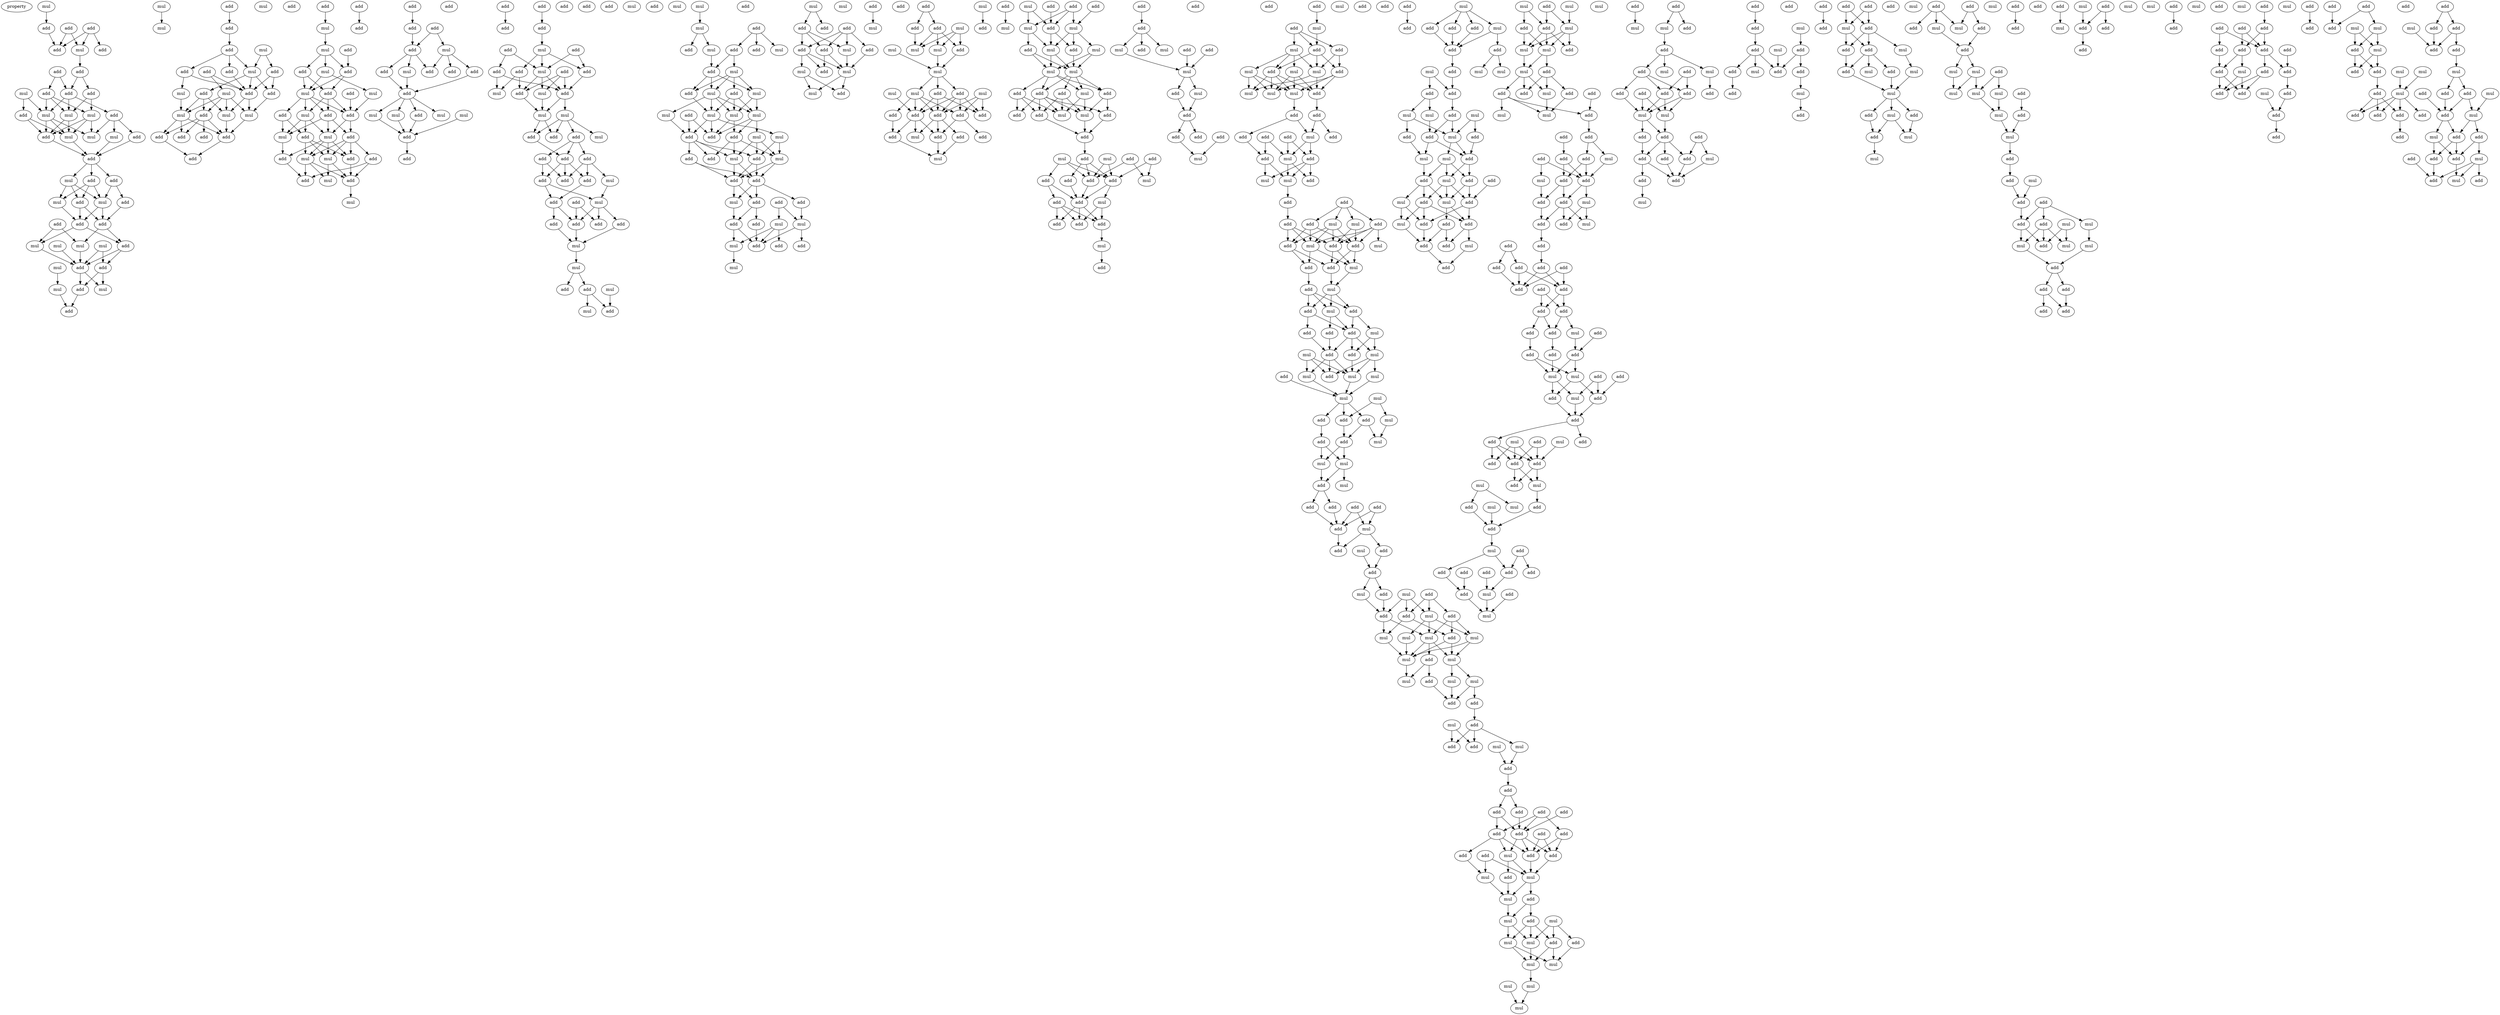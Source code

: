 digraph {
    node [fontcolor=black]
    property [mul=2,lf=2.0]
    0 [ label = mul ];
    1 [ label = add ];
    2 [ label = add ];
    3 [ label = add ];
    4 [ label = mul ];
    5 [ label = add ];
    6 [ label = add ];
    7 [ label = add ];
    8 [ label = add ];
    9 [ label = mul ];
    10 [ label = add ];
    11 [ label = add ];
    12 [ label = add ];
    13 [ label = mul ];
    14 [ label = mul ];
    15 [ label = mul ];
    16 [ label = add ];
    17 [ label = add ];
    18 [ label = mul ];
    19 [ label = mul ];
    20 [ label = add ];
    21 [ label = add ];
    22 [ label = mul ];
    23 [ label = add ];
    24 [ label = mul ];
    25 [ label = add ];
    26 [ label = add ];
    27 [ label = mul ];
    28 [ label = add ];
    29 [ label = add ];
    30 [ label = mul ];
    31 [ label = add ];
    32 [ label = add ];
    33 [ label = add ];
    34 [ label = mul ];
    35 [ label = add ];
    36 [ label = mul ];
    37 [ label = mul ];
    38 [ label = mul ];
    39 [ label = add ];
    40 [ label = mul ];
    41 [ label = add ];
    42 [ label = add ];
    43 [ label = mul ];
    44 [ label = mul ];
    45 [ label = add ];
    46 [ label = mul ];
    47 [ label = add ];
    48 [ label = mul ];
    49 [ label = mul ];
    50 [ label = add ];
    51 [ label = mul ];
    52 [ label = add ];
    53 [ label = add ];
    54 [ label = add ];
    55 [ label = add ];
    56 [ label = add ];
    57 [ label = mul ];
    58 [ label = mul ];
    59 [ label = mul ];
    60 [ label = add ];
    61 [ label = add ];
    62 [ label = add ];
    63 [ label = add ];
    64 [ label = mul ];
    65 [ label = mul ];
    66 [ label = mul ];
    67 [ label = add ];
    68 [ label = add ];
    69 [ label = add ];
    70 [ label = add ];
    71 [ label = add ];
    72 [ label = add ];
    73 [ label = add ];
    74 [ label = mul ];
    75 [ label = add ];
    76 [ label = mul ];
    77 [ label = mul ];
    78 [ label = add ];
    79 [ label = add ];
    80 [ label = add ];
    81 [ label = mul ];
    82 [ label = add ];
    83 [ label = mul ];
    84 [ label = add ];
    85 [ label = add ];
    86 [ label = mul ];
    87 [ label = add ];
    88 [ label = mul ];
    89 [ label = add ];
    90 [ label = mul ];
    91 [ label = add ];
    92 [ label = add ];
    93 [ label = mul ];
    94 [ label = add ];
    95 [ label = mul ];
    96 [ label = add ];
    97 [ label = add ];
    98 [ label = add ];
    99 [ label = mul ];
    100 [ label = add ];
    101 [ label = mul ];
    102 [ label = add ];
    103 [ label = add ];
    104 [ label = add ];
    105 [ label = add ];
    106 [ label = add ];
    107 [ label = mul ];
    108 [ label = add ];
    109 [ label = mul ];
    110 [ label = add ];
    111 [ label = add ];
    112 [ label = add ];
    113 [ label = add ];
    114 [ label = mul ];
    115 [ label = mul ];
    116 [ label = add ];
    117 [ label = mul ];
    118 [ label = mul ];
    119 [ label = add ];
    120 [ label = add ];
    121 [ label = add ];
    122 [ label = add ];
    123 [ label = add ];
    124 [ label = add ];
    125 [ label = add ];
    126 [ label = add ];
    127 [ label = add ];
    128 [ label = add ];
    129 [ label = mul ];
    130 [ label = add ];
    131 [ label = add ];
    132 [ label = add ];
    133 [ label = mul ];
    134 [ label = add ];
    135 [ label = add ];
    136 [ label = add ];
    137 [ label = mul ];
    138 [ label = mul ];
    139 [ label = add ];
    140 [ label = add ];
    141 [ label = mul ];
    142 [ label = mul ];
    143 [ label = add ];
    144 [ label = add ];
    145 [ label = mul ];
    146 [ label = add ];
    147 [ label = add ];
    148 [ label = add ];
    149 [ label = add ];
    150 [ label = mul ];
    151 [ label = add ];
    152 [ label = add ];
    153 [ label = add ];
    154 [ label = mul ];
    155 [ label = add ];
    156 [ label = add ];
    157 [ label = add ];
    158 [ label = add ];
    159 [ label = add ];
    160 [ label = add ];
    161 [ label = mul ];
    162 [ label = mul ];
    163 [ label = mul ];
    164 [ label = mul ];
    165 [ label = add ];
    166 [ label = add ];
    167 [ label = add ];
    168 [ label = mul ];
    169 [ label = mul ];
    170 [ label = add ];
    171 [ label = mul ];
    172 [ label = mul ];
    173 [ label = add ];
    174 [ label = add ];
    175 [ label = mul ];
    176 [ label = add ];
    177 [ label = add ];
    178 [ label = mul ];
    179 [ label = add ];
    180 [ label = mul ];
    181 [ label = add ];
    182 [ label = add ];
    183 [ label = mul ];
    184 [ label = mul ];
    185 [ label = mul ];
    186 [ label = mul ];
    187 [ label = add ];
    188 [ label = mul ];
    189 [ label = mul ];
    190 [ label = add ];
    191 [ label = add ];
    192 [ label = mul ];
    193 [ label = mul ];
    194 [ label = add ];
    195 [ label = mul ];
    196 [ label = add ];
    197 [ label = add ];
    198 [ label = add ];
    199 [ label = mul ];
    200 [ label = add ];
    201 [ label = add ];
    202 [ label = mul ];
    203 [ label = add ];
    204 [ label = add ];
    205 [ label = add ];
    206 [ label = add ];
    207 [ label = mul ];
    208 [ label = add ];
    209 [ label = mul ];
    210 [ label = add ];
    211 [ label = mul ];
    212 [ label = add ];
    213 [ label = add ];
    214 [ label = add ];
    215 [ label = mul ];
    216 [ label = mul ];
    217 [ label = add ];
    218 [ label = add ];
    219 [ label = add ];
    220 [ label = mul ];
    221 [ label = add ];
    222 [ label = add ];
    223 [ label = mul ];
    224 [ label = add ];
    225 [ label = mul ];
    226 [ label = mul ];
    227 [ label = add ];
    228 [ label = mul ];
    229 [ label = add ];
    230 [ label = add ];
    231 [ label = mul ];
    232 [ label = add ];
    233 [ label = add ];
    234 [ label = add ];
    235 [ label = add ];
    236 [ label = mul ];
    237 [ label = mul ];
    238 [ label = add ];
    239 [ label = mul ];
    240 [ label = mul ];
    241 [ label = add ];
    242 [ label = mul ];
    243 [ label = mul ];
    244 [ label = add ];
    245 [ label = mul ];
    246 [ label = mul ];
    247 [ label = add ];
    248 [ label = mul ];
    249 [ label = add ];
    250 [ label = add ];
    251 [ label = add ];
    252 [ label = add ];
    253 [ label = add ];
    254 [ label = add ];
    255 [ label = add ];
    256 [ label = add ];
    257 [ label = mul ];
    258 [ label = add ];
    259 [ label = mul ];
    260 [ label = add ];
    261 [ label = mul ];
    262 [ label = add ];
    263 [ label = add ];
    264 [ label = mul ];
    265 [ label = add ];
    266 [ label = mul ];
    267 [ label = mul ];
    268 [ label = add ];
    269 [ label = add ];
    270 [ label = add ];
    271 [ label = mul ];
    272 [ label = mul ];
    273 [ label = mul ];
    274 [ label = mul ];
    275 [ label = add ];
    276 [ label = add ];
    277 [ label = add ];
    278 [ label = add ];
    279 [ label = mul ];
    280 [ label = mul ];
    281 [ label = add ];
    282 [ label = add ];
    283 [ label = add ];
    284 [ label = mul ];
    285 [ label = add ];
    286 [ label = mul ];
    287 [ label = add ];
    288 [ label = add ];
    289 [ label = add ];
    290 [ label = mul ];
    291 [ label = add ];
    292 [ label = mul ];
    293 [ label = add ];
    294 [ label = add ];
    295 [ label = add ];
    296 [ label = add ];
    297 [ label = add ];
    298 [ label = mul ];
    299 [ label = add ];
    300 [ label = add ];
    301 [ label = add ];
    302 [ label = mul ];
    303 [ label = add ];
    304 [ label = add ];
    305 [ label = add ];
    306 [ label = add ];
    307 [ label = add ];
    308 [ label = mul ];
    309 [ label = add ];
    310 [ label = add ];
    311 [ label = mul ];
    312 [ label = mul ];
    313 [ label = add ];
    314 [ label = add ];
    315 [ label = mul ];
    316 [ label = add ];
    317 [ label = add ];
    318 [ label = add ];
    319 [ label = add ];
    320 [ label = add ];
    321 [ label = mul ];
    322 [ label = mul ];
    323 [ label = add ];
    324 [ label = add ];
    325 [ label = mul ];
    326 [ label = add ];
    327 [ label = add ];
    328 [ label = add ];
    329 [ label = mul ];
    330 [ label = mul ];
    331 [ label = mul ];
    332 [ label = mul ];
    333 [ label = mul ];
    334 [ label = add ];
    335 [ label = mul ];
    336 [ label = add ];
    337 [ label = add ];
    338 [ label = mul ];
    339 [ label = add ];
    340 [ label = add ];
    341 [ label = add ];
    342 [ label = add ];
    343 [ label = add ];
    344 [ label = add ];
    345 [ label = mul ];
    346 [ label = mul ];
    347 [ label = add ];
    348 [ label = mul ];
    349 [ label = add ];
    350 [ label = add ];
    351 [ label = add ];
    352 [ label = mul ];
    353 [ label = add ];
    354 [ label = add ];
    355 [ label = mul ];
    356 [ label = add ];
    357 [ label = mul ];
    358 [ label = add ];
    359 [ label = add ];
    360 [ label = mul ];
    361 [ label = add ];
    362 [ label = mul ];
    363 [ label = add ];
    364 [ label = add ];
    365 [ label = mul ];
    366 [ label = mul ];
    367 [ label = mul ];
    368 [ label = add ];
    369 [ label = add ];
    370 [ label = add ];
    371 [ label = mul ];
    372 [ label = add ];
    373 [ label = add ];
    374 [ label = add ];
    375 [ label = mul ];
    376 [ label = mul ];
    377 [ label = add ];
    378 [ label = mul ];
    379 [ label = add ];
    380 [ label = add ];
    381 [ label = mul ];
    382 [ label = mul ];
    383 [ label = mul ];
    384 [ label = mul ];
    385 [ label = mul ];
    386 [ label = add ];
    387 [ label = add ];
    388 [ label = add ];
    389 [ label = mul ];
    390 [ label = add ];
    391 [ label = add ];
    392 [ label = add ];
    393 [ label = mul ];
    394 [ label = mul ];
    395 [ label = add ];
    396 [ label = mul ];
    397 [ label = add ];
    398 [ label = add ];
    399 [ label = add ];
    400 [ label = add ];
    401 [ label = add ];
    402 [ label = mul ];
    403 [ label = add ];
    404 [ label = add ];
    405 [ label = mul ];
    406 [ label = add ];
    407 [ label = add ];
    408 [ label = add ];
    409 [ label = mul ];
    410 [ label = mul ];
    411 [ label = add ];
    412 [ label = add ];
    413 [ label = add ];
    414 [ label = mul ];
    415 [ label = mul ];
    416 [ label = mul ];
    417 [ label = mul ];
    418 [ label = add ];
    419 [ label = mul ];
    420 [ label = mul ];
    421 [ label = add ];
    422 [ label = mul ];
    423 [ label = mul ];
    424 [ label = mul ];
    425 [ label = add ];
    426 [ label = mul ];
    427 [ label = add ];
    428 [ label = add ];
    429 [ label = add ];
    430 [ label = mul ];
    431 [ label = add ];
    432 [ label = mul ];
    433 [ label = add ];
    434 [ label = mul ];
    435 [ label = add ];
    436 [ label = add ];
    437 [ label = add ];
    438 [ label = add ];
    439 [ label = add ];
    440 [ label = add ];
    441 [ label = add ];
    442 [ label = add ];
    443 [ label = add ];
    444 [ label = add ];
    445 [ label = add ];
    446 [ label = add ];
    447 [ label = add ];
    448 [ label = mul ];
    449 [ label = add ];
    450 [ label = mul ];
    451 [ label = add ];
    452 [ label = mul ];
    453 [ label = add ];
    454 [ label = mul ];
    455 [ label = add ];
    456 [ label = add ];
    457 [ label = mul ];
    458 [ label = mul ];
    459 [ label = mul ];
    460 [ label = mul ];
    461 [ label = add ];
    462 [ label = add ];
    463 [ label = mul ];
    464 [ label = mul ];
    465 [ label = mul ];
    466 [ label = add ];
    467 [ label = mul ];
    468 [ label = add ];
    469 [ label = mul ];
    470 [ label = mul ];
    471 [ label = add ];
    472 [ label = add ];
    473 [ label = add ];
    474 [ label = mul ];
    475 [ label = add ];
    476 [ label = add ];
    477 [ label = mul ];
    478 [ label = mul ];
    479 [ label = mul ];
    480 [ label = add ];
    481 [ label = add ];
    482 [ label = add ];
    483 [ label = add ];
    484 [ label = mul ];
    485 [ label = mul ];
    486 [ label = mul ];
    487 [ label = add ];
    488 [ label = add ];
    489 [ label = add ];
    490 [ label = mul ];
    491 [ label = mul ];
    492 [ label = add ];
    493 [ label = mul ];
    494 [ label = add ];
    495 [ label = mul ];
    496 [ label = add ];
    497 [ label = add ];
    498 [ label = add ];
    499 [ label = add ];
    500 [ label = mul ];
    501 [ label = mul ];
    502 [ label = add ];
    503 [ label = add ];
    504 [ label = add ];
    505 [ label = mul ];
    506 [ label = add ];
    507 [ label = add ];
    508 [ label = mul ];
    509 [ label = add ];
    510 [ label = add ];
    511 [ label = mul ];
    512 [ label = mul ];
    513 [ label = add ];
    514 [ label = mul ];
    515 [ label = add ];
    516 [ label = mul ];
    517 [ label = mul ];
    518 [ label = add ];
    519 [ label = add ];
    520 [ label = mul ];
    521 [ label = mul ];
    522 [ label = add ];
    523 [ label = add ];
    524 [ label = add ];
    525 [ label = add ];
    526 [ label = mul ];
    527 [ label = mul ];
    528 [ label = add ];
    529 [ label = add ];
    530 [ label = add ];
    531 [ label = mul ];
    532 [ label = add ];
    533 [ label = add ];
    534 [ label = add ];
    535 [ label = add ];
    536 [ label = mul ];
    537 [ label = add ];
    538 [ label = add ];
    539 [ label = mul ];
    540 [ label = add ];
    541 [ label = add ];
    542 [ label = add ];
    543 [ label = mul ];
    544 [ label = add ];
    545 [ label = add ];
    546 [ label = add ];
    547 [ label = add ];
    548 [ label = add ];
    549 [ label = mul ];
    550 [ label = add ];
    551 [ label = add ];
    552 [ label = add ];
    553 [ label = add ];
    554 [ label = add ];
    555 [ label = add ];
    556 [ label = add ];
    557 [ label = add ];
    558 [ label = mul ];
    559 [ label = add ];
    560 [ label = add ];
    561 [ label = add ];
    562 [ label = add ];
    563 [ label = add ];
    564 [ label = mul ];
    565 [ label = mul ];
    566 [ label = add ];
    567 [ label = add ];
    568 [ label = add ];
    569 [ label = mul ];
    570 [ label = add ];
    571 [ label = mul ];
    572 [ label = add ];
    573 [ label = mul ];
    574 [ label = add ];
    575 [ label = add ];
    576 [ label = add ];
    577 [ label = add ];
    578 [ label = add ];
    579 [ label = add ];
    580 [ label = mul ];
    581 [ label = mul ];
    582 [ label = mul ];
    583 [ label = mul ];
    584 [ label = add ];
    585 [ label = add ];
    586 [ label = add ];
    587 [ label = mul ];
    588 [ label = add ];
    589 [ label = add ];
    590 [ label = add ];
    591 [ label = add ];
    592 [ label = add ];
    593 [ label = add ];
    594 [ label = mul ];
    595 [ label = add ];
    596 [ label = add ];
    597 [ label = mul ];
    598 [ label = add ];
    599 [ label = add ];
    600 [ label = mul ];
    601 [ label = mul ];
    602 [ label = add ];
    603 [ label = add ];
    604 [ label = mul ];
    605 [ label = mul ];
    606 [ label = add ];
    607 [ label = add ];
    608 [ label = add ];
    609 [ label = add ];
    610 [ label = add ];
    611 [ label = add ];
    612 [ label = add ];
    613 [ label = mul ];
    614 [ label = mul ];
    615 [ label = add ];
    616 [ label = add ];
    617 [ label = add ];
    618 [ label = mul ];
    619 [ label = add ];
    620 [ label = add ];
    621 [ label = add ];
    622 [ label = add ];
    623 [ label = add ];
    624 [ label = mul ];
    625 [ label = add ];
    626 [ label = mul ];
    627 [ label = add ];
    628 [ label = add ];
    629 [ label = add ];
    630 [ label = mul ];
    631 [ label = add ];
    632 [ label = add ];
    633 [ label = mul ];
    634 [ label = add ];
    635 [ label = mul ];
    636 [ label = add ];
    637 [ label = add ];
    638 [ label = add ];
    639 [ label = add ];
    640 [ label = add ];
    641 [ label = add ];
    642 [ label = add ];
    643 [ label = add ];
    644 [ label = mul ];
    645 [ label = add ];
    646 [ label = mul ];
    647 [ label = add ];
    648 [ label = add ];
    649 [ label = add ];
    650 [ label = mul ];
    651 [ label = add ];
    652 [ label = mul ];
    653 [ label = mul ];
    654 [ label = mul ];
    655 [ label = add ];
    656 [ label = mul ];
    657 [ label = add ];
    658 [ label = mul ];
    659 [ label = add ];
    660 [ label = mul ];
    661 [ label = add ];
    662 [ label = add ];
    663 [ label = add ];
    664 [ label = add ];
    665 [ label = mul ];
    666 [ label = mul ];
    667 [ label = mul ];
    668 [ label = add ];
    669 [ label = add ];
    670 [ label = mul ];
    671 [ label = mul ];
    672 [ label = mul ];
    673 [ label = mul ];
    674 [ label = add ];
    675 [ label = mul ];
    676 [ label = add ];
    677 [ label = add ];
    678 [ label = mul ];
    679 [ label = add ];
    680 [ label = mul ];
    681 [ label = add ];
    682 [ label = add ];
    683 [ label = add ];
    684 [ label = mul ];
    685 [ label = add ];
    686 [ label = add ];
    687 [ label = add ];
    688 [ label = add ];
    689 [ label = mul ];
    690 [ label = mul ];
    691 [ label = add ];
    692 [ label = mul ];
    693 [ label = mul ];
    694 [ label = mul ];
    695 [ label = add ];
    696 [ label = add ];
    697 [ label = add ];
    698 [ label = add ];
    699 [ label = add ];
    700 [ label = add ];
    701 [ label = mul ];
    702 [ label = mul ];
    703 [ label = add ];
    704 [ label = mul ];
    705 [ label = mul ];
    706 [ label = add ];
    707 [ label = add ];
    708 [ label = add ];
    709 [ label = add ];
    710 [ label = mul ];
    711 [ label = add ];
    712 [ label = add ];
    713 [ label = mul ];
    714 [ label = add ];
    715 [ label = add ];
    716 [ label = add ];
    717 [ label = add ];
    718 [ label = add ];
    719 [ label = add ];
    720 [ label = add ];
    721 [ label = add ];
    722 [ label = add ];
    723 [ label = add ];
    724 [ label = add ];
    725 [ label = mul ];
    726 [ label = mul ];
    727 [ label = add ];
    728 [ label = mul ];
    729 [ label = add ];
    730 [ label = add ];
    731 [ label = add ];
    732 [ label = add ];
    733 [ label = add ];
    734 [ label = add ];
    735 [ label = add ];
    736 [ label = add ];
    737 [ label = mul ];
    738 [ label = mul ];
    739 [ label = add ];
    740 [ label = add ];
    741 [ label = mul ];
    742 [ label = mul ];
    743 [ label = add ];
    744 [ label = mul ];
    745 [ label = add ];
    746 [ label = add ];
    747 [ label = mul ];
    748 [ label = add ];
    749 [ label = add ];
    750 [ label = add ];
    751 [ label = add ];
    752 [ label = add ];
    753 [ label = add ];
    754 [ label = add ];
    755 [ label = add ];
    756 [ label = add ];
    757 [ label = mul ];
    758 [ label = add ];
    759 [ label = add ];
    760 [ label = mul ];
    761 [ label = add ];
    762 [ label = add ];
    763 [ label = mul ];
    764 [ label = add ];
    765 [ label = add ];
    766 [ label = mul ];
    767 [ label = add ];
    768 [ label = mul ];
    769 [ label = add ];
    770 [ label = add ];
    771 [ label = add ];
    772 [ label = mul ];
    773 [ label = add ];
    774 [ label = add ];
    775 [ label = add ];
    776 [ label = mul ];
    0 -> 3 [ name = 0 ];
    1 -> 4 [ name = 1 ];
    1 -> 5 [ name = 2 ];
    1 -> 6 [ name = 3 ];
    2 -> 4 [ name = 4 ];
    2 -> 6 [ name = 5 ];
    3 -> 6 [ name = 6 ];
    4 -> 8 [ name = 7 ];
    7 -> 11 [ name = 8 ];
    7 -> 12 [ name = 9 ];
    8 -> 10 [ name = 10 ];
    8 -> 11 [ name = 11 ];
    9 -> 13 [ name = 12 ];
    9 -> 16 [ name = 13 ];
    10 -> 14 [ name = 14 ];
    10 -> 15 [ name = 15 ];
    11 -> 13 [ name = 16 ];
    11 -> 15 [ name = 17 ];
    11 -> 17 [ name = 18 ];
    12 -> 13 [ name = 19 ];
    12 -> 14 [ name = 20 ];
    12 -> 15 [ name = 21 ];
    13 -> 18 [ name = 22 ];
    13 -> 20 [ name = 23 ];
    13 -> 22 [ name = 24 ];
    14 -> 18 [ name = 25 ];
    14 -> 20 [ name = 26 ];
    14 -> 22 [ name = 27 ];
    15 -> 18 [ name = 28 ];
    15 -> 20 [ name = 29 ];
    16 -> 18 [ name = 30 ];
    16 -> 20 [ name = 31 ];
    17 -> 19 [ name = 32 ];
    17 -> 21 [ name = 33 ];
    17 -> 22 [ name = 34 ];
    18 -> 23 [ name = 35 ];
    19 -> 23 [ name = 36 ];
    20 -> 23 [ name = 37 ];
    21 -> 23 [ name = 38 ];
    23 -> 24 [ name = 39 ];
    23 -> 25 [ name = 40 ];
    23 -> 26 [ name = 41 ];
    24 -> 27 [ name = 42 ];
    24 -> 28 [ name = 43 ];
    24 -> 30 [ name = 44 ];
    25 -> 27 [ name = 45 ];
    25 -> 28 [ name = 46 ];
    25 -> 30 [ name = 47 ];
    26 -> 27 [ name = 48 ];
    26 -> 29 [ name = 49 ];
    27 -> 31 [ name = 50 ];
    27 -> 32 [ name = 51 ];
    28 -> 31 [ name = 52 ];
    28 -> 32 [ name = 53 ];
    29 -> 31 [ name = 54 ];
    30 -> 32 [ name = 55 ];
    31 -> 35 [ name = 56 ];
    31 -> 36 [ name = 57 ];
    32 -> 34 [ name = 58 ];
    32 -> 35 [ name = 59 ];
    33 -> 34 [ name = 60 ];
    33 -> 36 [ name = 61 ];
    34 -> 41 [ name = 62 ];
    35 -> 39 [ name = 63 ];
    35 -> 41 [ name = 64 ];
    36 -> 41 [ name = 65 ];
    37 -> 41 [ name = 66 ];
    38 -> 39 [ name = 67 ];
    38 -> 41 [ name = 68 ];
    39 -> 42 [ name = 69 ];
    39 -> 43 [ name = 70 ];
    40 -> 44 [ name = 71 ];
    41 -> 42 [ name = 72 ];
    41 -> 43 [ name = 73 ];
    42 -> 45 [ name = 74 ];
    44 -> 45 [ name = 75 ];
    46 -> 49 [ name = 76 ];
    47 -> 50 [ name = 77 ];
    50 -> 52 [ name = 78 ];
    51 -> 55 [ name = 79 ];
    51 -> 57 [ name = 80 ];
    52 -> 54 [ name = 81 ];
    52 -> 56 [ name = 82 ];
    52 -> 57 [ name = 83 ];
    53 -> 59 [ name = 84 ];
    53 -> 61 [ name = 85 ];
    54 -> 61 [ name = 86 ];
    55 -> 61 [ name = 87 ];
    55 -> 62 [ name = 88 ];
    56 -> 58 [ name = 89 ];
    56 -> 61 [ name = 90 ];
    57 -> 60 [ name = 91 ];
    57 -> 61 [ name = 92 ];
    57 -> 62 [ name = 93 ];
    58 -> 64 [ name = 94 ];
    59 -> 63 [ name = 95 ];
    59 -> 64 [ name = 96 ];
    59 -> 65 [ name = 97 ];
    59 -> 66 [ name = 98 ];
    60 -> 63 [ name = 99 ];
    60 -> 64 [ name = 100 ];
    60 -> 65 [ name = 101 ];
    61 -> 65 [ name = 102 ];
    61 -> 66 [ name = 103 ];
    62 -> 66 [ name = 104 ];
    63 -> 67 [ name = 105 ];
    63 -> 68 [ name = 106 ];
    63 -> 69 [ name = 107 ];
    63 -> 70 [ name = 108 ];
    64 -> 67 [ name = 109 ];
    64 -> 68 [ name = 110 ];
    64 -> 70 [ name = 111 ];
    65 -> 68 [ name = 112 ];
    66 -> 68 [ name = 113 ];
    68 -> 71 [ name = 114 ];
    70 -> 71 [ name = 115 ];
    73 -> 74 [ name = 116 ];
    74 -> 76 [ name = 117 ];
    75 -> 78 [ name = 118 ];
    76 -> 77 [ name = 119 ];
    76 -> 78 [ name = 120 ];
    76 -> 79 [ name = 121 ];
    77 -> 81 [ name = 122 ];
    77 -> 83 [ name = 123 ];
    78 -> 81 [ name = 124 ];
    78 -> 82 [ name = 125 ];
    79 -> 81 [ name = 126 ];
    79 -> 82 [ name = 127 ];
    80 -> 85 [ name = 128 ];
    81 -> 84 [ name = 129 ];
    81 -> 85 [ name = 130 ];
    81 -> 86 [ name = 131 ];
    81 -> 87 [ name = 132 ];
    82 -> 84 [ name = 133 ];
    82 -> 85 [ name = 134 ];
    82 -> 86 [ name = 135 ];
    83 -> 85 [ name = 136 ];
    84 -> 88 [ name = 137 ];
    84 -> 89 [ name = 138 ];
    84 -> 90 [ name = 139 ];
    85 -> 88 [ name = 140 ];
    85 -> 89 [ name = 141 ];
    86 -> 88 [ name = 142 ];
    86 -> 90 [ name = 143 ];
    86 -> 91 [ name = 144 ];
    87 -> 90 [ name = 145 ];
    87 -> 91 [ name = 146 ];
    88 -> 93 [ name = 147 ];
    88 -> 94 [ name = 148 ];
    88 -> 95 [ name = 149 ];
    88 -> 96 [ name = 150 ];
    89 -> 92 [ name = 151 ];
    89 -> 93 [ name = 152 ];
    89 -> 95 [ name = 153 ];
    89 -> 96 [ name = 154 ];
    90 -> 94 [ name = 155 ];
    91 -> 93 [ name = 156 ];
    91 -> 95 [ name = 157 ];
    91 -> 96 [ name = 158 ];
    92 -> 97 [ name = 159 ];
    92 -> 98 [ name = 160 ];
    93 -> 97 [ name = 161 ];
    93 -> 98 [ name = 162 ];
    93 -> 99 [ name = 163 ];
    94 -> 98 [ name = 164 ];
    95 -> 97 [ name = 165 ];
    95 -> 99 [ name = 166 ];
    96 -> 97 [ name = 167 ];
    97 -> 101 [ name = 168 ];
    100 -> 102 [ name = 169 ];
    103 -> 105 [ name = 170 ];
    104 -> 106 [ name = 171 ];
    104 -> 107 [ name = 172 ];
    105 -> 106 [ name = 173 ];
    106 -> 108 [ name = 174 ];
    106 -> 109 [ name = 175 ];
    106 -> 111 [ name = 176 ];
    107 -> 110 [ name = 177 ];
    107 -> 111 [ name = 178 ];
    107 -> 112 [ name = 179 ];
    108 -> 113 [ name = 180 ];
    109 -> 113 [ name = 181 ];
    112 -> 113 [ name = 182 ];
    113 -> 114 [ name = 183 ];
    113 -> 115 [ name = 184 ];
    113 -> 116 [ name = 185 ];
    113 -> 117 [ name = 186 ];
    114 -> 119 [ name = 187 ];
    115 -> 119 [ name = 188 ];
    116 -> 119 [ name = 189 ];
    118 -> 119 [ name = 190 ];
    119 -> 120 [ name = 191 ];
    122 -> 126 [ name = 192 ];
    123 -> 128 [ name = 193 ];
    128 -> 129 [ name = 194 ];
    129 -> 133 [ name = 195 ];
    129 -> 134 [ name = 196 ];
    129 -> 136 [ name = 197 ];
    130 -> 133 [ name = 198 ];
    130 -> 134 [ name = 199 ];
    131 -> 132 [ name = 200 ];
    131 -> 133 [ name = 201 ];
    132 -> 138 [ name = 202 ];
    132 -> 139 [ name = 203 ];
    133 -> 137 [ name = 204 ];
    133 -> 139 [ name = 205 ];
    133 -> 140 [ name = 206 ];
    134 -> 139 [ name = 207 ];
    135 -> 137 [ name = 208 ];
    135 -> 139 [ name = 209 ];
    135 -> 140 [ name = 210 ];
    136 -> 138 [ name = 211 ];
    136 -> 140 [ name = 212 ];
    137 -> 141 [ name = 213 ];
    139 -> 141 [ name = 214 ];
    139 -> 142 [ name = 215 ];
    140 -> 141 [ name = 216 ];
    141 -> 143 [ name = 217 ];
    141 -> 144 [ name = 218 ];
    142 -> 143 [ name = 219 ];
    142 -> 144 [ name = 220 ];
    142 -> 145 [ name = 221 ];
    142 -> 146 [ name = 222 ];
    143 -> 148 [ name = 223 ];
    146 -> 147 [ name = 224 ];
    146 -> 148 [ name = 225 ];
    146 -> 149 [ name = 226 ];
    147 -> 150 [ name = 227 ];
    147 -> 152 [ name = 228 ];
    147 -> 153 [ name = 229 ];
    148 -> 151 [ name = 230 ];
    148 -> 152 [ name = 231 ];
    148 -> 153 [ name = 232 ];
    149 -> 151 [ name = 233 ];
    149 -> 152 [ name = 234 ];
    150 -> 154 [ name = 235 ];
    151 -> 154 [ name = 236 ];
    151 -> 156 [ name = 237 ];
    153 -> 156 [ name = 238 ];
    154 -> 157 [ name = 239 ];
    154 -> 158 [ name = 240 ];
    154 -> 160 [ name = 241 ];
    155 -> 158 [ name = 242 ];
    155 -> 160 [ name = 243 ];
    156 -> 158 [ name = 244 ];
    156 -> 159 [ name = 245 ];
    157 -> 161 [ name = 246 ];
    158 -> 161 [ name = 247 ];
    159 -> 161 [ name = 248 ];
    161 -> 163 [ name = 249 ];
    163 -> 165 [ name = 250 ];
    163 -> 166 [ name = 251 ];
    164 -> 170 [ name = 252 ];
    166 -> 168 [ name = 253 ];
    166 -> 170 [ name = 254 ];
    171 -> 172 [ name = 255 ];
    172 -> 177 [ name = 256 ];
    172 -> 178 [ name = 257 ];
    173 -> 174 [ name = 258 ];
    173 -> 175 [ name = 259 ];
    173 -> 176 [ name = 260 ];
    174 -> 179 [ name = 261 ];
    174 -> 180 [ name = 262 ];
    178 -> 179 [ name = 263 ];
    179 -> 182 [ name = 264 ];
    179 -> 183 [ name = 265 ];
    179 -> 184 [ name = 266 ];
    180 -> 181 [ name = 267 ];
    180 -> 182 [ name = 268 ];
    180 -> 183 [ name = 269 ];
    180 -> 184 [ name = 270 ];
    181 -> 185 [ name = 271 ];
    181 -> 188 [ name = 272 ];
    181 -> 189 [ name = 273 ];
    182 -> 189 [ name = 274 ];
    183 -> 185 [ name = 275 ];
    183 -> 186 [ name = 276 ];
    183 -> 188 [ name = 277 ];
    183 -> 189 [ name = 278 ];
    184 -> 185 [ name = 279 ];
    184 -> 188 [ name = 280 ];
    185 -> 191 [ name = 281 ];
    185 -> 193 [ name = 282 ];
    185 -> 194 [ name = 283 ];
    186 -> 190 [ name = 284 ];
    187 -> 190 [ name = 285 ];
    187 -> 194 [ name = 286 ];
    188 -> 191 [ name = 287 ];
    188 -> 194 [ name = 288 ];
    189 -> 190 [ name = 289 ];
    189 -> 192 [ name = 290 ];
    189 -> 194 [ name = 291 ];
    190 -> 196 [ name = 292 ];
    190 -> 197 [ name = 293 ];
    190 -> 198 [ name = 294 ];
    190 -> 199 [ name = 295 ];
    191 -> 195 [ name = 296 ];
    191 -> 198 [ name = 297 ];
    191 -> 199 [ name = 298 ];
    192 -> 195 [ name = 299 ];
    192 -> 196 [ name = 300 ];
    193 -> 195 [ name = 301 ];
    193 -> 196 [ name = 302 ];
    193 -> 199 [ name = 303 ];
    195 -> 200 [ name = 304 ];
    195 -> 201 [ name = 305 ];
    196 -> 200 [ name = 306 ];
    196 -> 201 [ name = 307 ];
    197 -> 200 [ name = 308 ];
    197 -> 201 [ name = 309 ];
    199 -> 200 [ name = 310 ];
    199 -> 201 [ name = 311 ];
    200 -> 202 [ name = 312 ];
    200 -> 204 [ name = 313 ];
    201 -> 202 [ name = 314 ];
    201 -> 204 [ name = 315 ];
    201 -> 205 [ name = 316 ];
    202 -> 210 [ name = 317 ];
    204 -> 208 [ name = 318 ];
    204 -> 210 [ name = 319 ];
    205 -> 209 [ name = 320 ];
    206 -> 207 [ name = 321 ];
    206 -> 209 [ name = 322 ];
    207 -> 211 [ name = 323 ];
    207 -> 212 [ name = 324 ];
    207 -> 214 [ name = 325 ];
    208 -> 214 [ name = 326 ];
    209 -> 213 [ name = 327 ];
    209 -> 214 [ name = 328 ];
    210 -> 211 [ name = 329 ];
    210 -> 214 [ name = 330 ];
    211 -> 216 [ name = 331 ];
    215 -> 217 [ name = 332 ];
    215 -> 218 [ name = 333 ];
    217 -> 222 [ name = 334 ];
    217 -> 223 [ name = 335 ];
    217 -> 224 [ name = 336 ];
    219 -> 221 [ name = 337 ];
    219 -> 222 [ name = 338 ];
    219 -> 223 [ name = 339 ];
    219 -> 224 [ name = 340 ];
    221 -> 226 [ name = 341 ];
    222 -> 226 [ name = 342 ];
    222 -> 227 [ name = 343 ];
    223 -> 226 [ name = 344 ];
    224 -> 225 [ name = 345 ];
    224 -> 226 [ name = 346 ];
    224 -> 227 [ name = 347 ];
    225 -> 228 [ name = 348 ];
    225 -> 229 [ name = 349 ];
    226 -> 228 [ name = 350 ];
    226 -> 229 [ name = 351 ];
    230 -> 231 [ name = 352 ];
    233 -> 234 [ name = 353 ];
    233 -> 235 [ name = 354 ];
    234 -> 239 [ name = 355 ];
    234 -> 240 [ name = 356 ];
    234 -> 241 [ name = 357 ];
    235 -> 239 [ name = 358 ];
    236 -> 239 [ name = 359 ];
    236 -> 240 [ name = 360 ];
    236 -> 241 [ name = 361 ];
    237 -> 238 [ name = 362 ];
    240 -> 243 [ name = 363 ];
    241 -> 243 [ name = 364 ];
    242 -> 243 [ name = 365 ];
    243 -> 244 [ name = 366 ];
    243 -> 246 [ name = 367 ];
    243 -> 247 [ name = 368 ];
    244 -> 249 [ name = 369 ];
    244 -> 251 [ name = 370 ];
    244 -> 252 [ name = 371 ];
    244 -> 253 [ name = 372 ];
    245 -> 249 [ name = 373 ];
    245 -> 251 [ name = 374 ];
    245 -> 253 [ name = 375 ];
    246 -> 249 [ name = 376 ];
    246 -> 250 [ name = 377 ];
    246 -> 251 [ name = 378 ];
    246 -> 252 [ name = 379 ];
    247 -> 249 [ name = 380 ];
    247 -> 252 [ name = 381 ];
    247 -> 253 [ name = 382 ];
    248 -> 252 [ name = 383 ];
    249 -> 254 [ name = 384 ];
    249 -> 257 [ name = 385 ];
    249 -> 258 [ name = 386 ];
    250 -> 255 [ name = 387 ];
    251 -> 254 [ name = 388 ];
    251 -> 256 [ name = 389 ];
    252 -> 254 [ name = 390 ];
    252 -> 255 [ name = 391 ];
    252 -> 257 [ name = 392 ];
    254 -> 259 [ name = 393 ];
    255 -> 259 [ name = 394 ];
    258 -> 259 [ name = 395 ];
    260 -> 264 [ name = 396 ];
    261 -> 267 [ name = 397 ];
    261 -> 268 [ name = 398 ];
    262 -> 268 [ name = 399 ];
    263 -> 266 [ name = 400 ];
    263 -> 267 [ name = 401 ];
    263 -> 268 [ name = 402 ];
    265 -> 266 [ name = 403 ];
    266 -> 269 [ name = 404 ];
    266 -> 271 [ name = 405 ];
    266 -> 272 [ name = 406 ];
    267 -> 270 [ name = 407 ];
    267 -> 272 [ name = 408 ];
    268 -> 269 [ name = 409 ];
    268 -> 272 [ name = 410 ];
    269 -> 274 [ name = 411 ];
    270 -> 273 [ name = 412 ];
    270 -> 274 [ name = 413 ];
    271 -> 273 [ name = 414 ];
    271 -> 274 [ name = 415 ];
    272 -> 273 [ name = 416 ];
    272 -> 274 [ name = 417 ];
    273 -> 276 [ name = 418 ];
    273 -> 277 [ name = 419 ];
    273 -> 278 [ name = 420 ];
    273 -> 279 [ name = 421 ];
    274 -> 275 [ name = 422 ];
    274 -> 276 [ name = 423 ];
    274 -> 277 [ name = 424 ];
    274 -> 279 [ name = 425 ];
    275 -> 280 [ name = 426 ];
    275 -> 281 [ name = 427 ];
    275 -> 284 [ name = 428 ];
    276 -> 280 [ name = 429 ];
    276 -> 281 [ name = 430 ];
    276 -> 282 [ name = 431 ];
    276 -> 283 [ name = 432 ];
    276 -> 284 [ name = 433 ];
    277 -> 283 [ name = 434 ];
    277 -> 284 [ name = 435 ];
    278 -> 280 [ name = 436 ];
    278 -> 281 [ name = 437 ];
    278 -> 282 [ name = 438 ];
    279 -> 280 [ name = 439 ];
    279 -> 284 [ name = 440 ];
    281 -> 285 [ name = 441 ];
    283 -> 285 [ name = 442 ];
    284 -> 285 [ name = 443 ];
    285 -> 287 [ name = 444 ];
    286 -> 294 [ name = 445 ];
    286 -> 295 [ name = 446 ];
    287 -> 291 [ name = 447 ];
    287 -> 294 [ name = 448 ];
    287 -> 295 [ name = 449 ];
    288 -> 292 [ name = 450 ];
    288 -> 295 [ name = 451 ];
    289 -> 292 [ name = 452 ];
    289 -> 294 [ name = 453 ];
    290 -> 293 [ name = 454 ];
    290 -> 294 [ name = 455 ];
    290 -> 295 [ name = 456 ];
    291 -> 297 [ name = 457 ];
    293 -> 296 [ name = 458 ];
    293 -> 297 [ name = 459 ];
    294 -> 297 [ name = 460 ];
    295 -> 297 [ name = 461 ];
    295 -> 298 [ name = 462 ];
    296 -> 299 [ name = 463 ];
    296 -> 300 [ name = 464 ];
    296 -> 301 [ name = 465 ];
    297 -> 299 [ name = 466 ];
    297 -> 300 [ name = 467 ];
    297 -> 301 [ name = 468 ];
    298 -> 299 [ name = 469 ];
    298 -> 300 [ name = 470 ];
    299 -> 302 [ name = 471 ];
    302 -> 304 [ name = 472 ];
    303 -> 306 [ name = 473 ];
    306 -> 308 [ name = 474 ];
    306 -> 310 [ name = 475 ];
    306 -> 311 [ name = 476 ];
    307 -> 312 [ name = 477 ];
    308 -> 312 [ name = 478 ];
    309 -> 312 [ name = 479 ];
    312 -> 313 [ name = 480 ];
    312 -> 315 [ name = 481 ];
    313 -> 316 [ name = 482 ];
    315 -> 316 [ name = 483 ];
    316 -> 318 [ name = 484 ];
    316 -> 319 [ name = 485 ];
    317 -> 321 [ name = 486 ];
    318 -> 321 [ name = 487 ];
    320 -> 322 [ name = 488 ];
    322 -> 324 [ name = 489 ];
    323 -> 324 [ name = 490 ];
    323 -> 325 [ name = 491 ];
    323 -> 326 [ name = 492 ];
    324 -> 327 [ name = 493 ];
    324 -> 328 [ name = 494 ];
    324 -> 330 [ name = 495 ];
    325 -> 328 [ name = 496 ];
    325 -> 329 [ name = 497 ];
    325 -> 330 [ name = 498 ];
    325 -> 331 [ name = 499 ];
    326 -> 327 [ name = 500 ];
    326 -> 330 [ name = 501 ];
    327 -> 333 [ name = 502 ];
    327 -> 334 [ name = 503 ];
    327 -> 335 [ name = 504 ];
    328 -> 332 [ name = 505 ];
    328 -> 333 [ name = 506 ];
    328 -> 334 [ name = 507 ];
    328 -> 335 [ name = 508 ];
    329 -> 332 [ name = 509 ];
    329 -> 333 [ name = 510 ];
    329 -> 335 [ name = 511 ];
    330 -> 332 [ name = 512 ];
    330 -> 334 [ name = 513 ];
    331 -> 333 [ name = 514 ];
    331 -> 334 [ name = 515 ];
    331 -> 335 [ name = 516 ];
    334 -> 336 [ name = 517 ];
    335 -> 337 [ name = 518 ];
    336 -> 338 [ name = 519 ];
    336 -> 341 [ name = 520 ];
    337 -> 338 [ name = 521 ];
    337 -> 340 [ name = 522 ];
    338 -> 344 [ name = 523 ];
    338 -> 345 [ name = 524 ];
    339 -> 343 [ name = 525 ];
    339 -> 345 [ name = 526 ];
    340 -> 343 [ name = 527 ];
    342 -> 344 [ name = 528 ];
    342 -> 345 [ name = 529 ];
    343 -> 346 [ name = 530 ];
    343 -> 348 [ name = 531 ];
    344 -> 346 [ name = 532 ];
    344 -> 347 [ name = 533 ];
    344 -> 348 [ name = 534 ];
    345 -> 347 [ name = 535 ];
    345 -> 348 [ name = 536 ];
    348 -> 349 [ name = 537 ];
    349 -> 351 [ name = 538 ];
    350 -> 352 [ name = 539 ];
    350 -> 353 [ name = 540 ];
    350 -> 354 [ name = 541 ];
    350 -> 355 [ name = 542 ];
    351 -> 356 [ name = 543 ];
    351 -> 357 [ name = 544 ];
    351 -> 358 [ name = 545 ];
    352 -> 356 [ name = 546 ];
    352 -> 357 [ name = 547 ];
    352 -> 358 [ name = 548 ];
    352 -> 359 [ name = 549 ];
    353 -> 357 [ name = 550 ];
    353 -> 358 [ name = 551 ];
    353 -> 359 [ name = 552 ];
    354 -> 356 [ name = 553 ];
    354 -> 357 [ name = 554 ];
    354 -> 359 [ name = 555 ];
    354 -> 360 [ name = 556 ];
    355 -> 356 [ name = 557 ];
    355 -> 359 [ name = 558 ];
    356 -> 362 [ name = 559 ];
    356 -> 363 [ name = 560 ];
    357 -> 361 [ name = 561 ];
    357 -> 362 [ name = 562 ];
    358 -> 361 [ name = 563 ];
    358 -> 363 [ name = 564 ];
    359 -> 362 [ name = 565 ];
    359 -> 363 [ name = 566 ];
    361 -> 364 [ name = 567 ];
    362 -> 365 [ name = 568 ];
    363 -> 365 [ name = 569 ];
    364 -> 367 [ name = 570 ];
    364 -> 368 [ name = 571 ];
    364 -> 369 [ name = 572 ];
    365 -> 367 [ name = 573 ];
    365 -> 368 [ name = 574 ];
    365 -> 369 [ name = 575 ];
    367 -> 372 [ name = 576 ];
    367 -> 373 [ name = 577 ];
    368 -> 370 [ name = 578 ];
    368 -> 372 [ name = 579 ];
    369 -> 371 [ name = 580 ];
    369 -> 372 [ name = 581 ];
    370 -> 374 [ name = 582 ];
    371 -> 376 [ name = 583 ];
    371 -> 377 [ name = 584 ];
    372 -> 374 [ name = 585 ];
    372 -> 376 [ name = 586 ];
    372 -> 377 [ name = 587 ];
    373 -> 374 [ name = 588 ];
    374 -> 380 [ name = 589 ];
    374 -> 381 [ name = 590 ];
    374 -> 382 [ name = 591 ];
    375 -> 380 [ name = 592 ];
    375 -> 381 [ name = 593 ];
    375 -> 382 [ name = 594 ];
    376 -> 378 [ name = 595 ];
    376 -> 380 [ name = 596 ];
    376 -> 381 [ name = 597 ];
    377 -> 381 [ name = 598 ];
    378 -> 383 [ name = 599 ];
    379 -> 383 [ name = 600 ];
    381 -> 383 [ name = 601 ];
    382 -> 383 [ name = 602 ];
    383 -> 386 [ name = 603 ];
    383 -> 387 [ name = 604 ];
    383 -> 388 [ name = 605 ];
    384 -> 385 [ name = 606 ];
    384 -> 386 [ name = 607 ];
    385 -> 389 [ name = 608 ];
    386 -> 390 [ name = 609 ];
    387 -> 391 [ name = 610 ];
    388 -> 389 [ name = 611 ];
    388 -> 390 [ name = 612 ];
    390 -> 393 [ name = 613 ];
    390 -> 394 [ name = 614 ];
    391 -> 393 [ name = 615 ];
    391 -> 394 [ name = 616 ];
    393 -> 395 [ name = 617 ];
    393 -> 396 [ name = 618 ];
    394 -> 395 [ name = 619 ];
    395 -> 398 [ name = 620 ];
    395 -> 400 [ name = 621 ];
    397 -> 401 [ name = 622 ];
    397 -> 402 [ name = 623 ];
    398 -> 401 [ name = 624 ];
    399 -> 401 [ name = 625 ];
    399 -> 402 [ name = 626 ];
    400 -> 401 [ name = 627 ];
    401 -> 404 [ name = 628 ];
    402 -> 403 [ name = 629 ];
    402 -> 404 [ name = 630 ];
    403 -> 406 [ name = 631 ];
    405 -> 406 [ name = 632 ];
    406 -> 407 [ name = 633 ];
    406 -> 409 [ name = 634 ];
    407 -> 412 [ name = 635 ];
    408 -> 411 [ name = 636 ];
    408 -> 413 [ name = 637 ];
    408 -> 414 [ name = 638 ];
    409 -> 412 [ name = 639 ];
    410 -> 411 [ name = 640 ];
    410 -> 412 [ name = 641 ];
    410 -> 414 [ name = 642 ];
    411 -> 415 [ name = 643 ];
    411 -> 418 [ name = 644 ];
    412 -> 415 [ name = 645 ];
    412 -> 417 [ name = 646 ];
    413 -> 417 [ name = 647 ];
    413 -> 418 [ name = 648 ];
    413 -> 419 [ name = 649 ];
    414 -> 416 [ name = 650 ];
    414 -> 417 [ name = 651 ];
    414 -> 419 [ name = 652 ];
    415 -> 422 [ name = 653 ];
    416 -> 422 [ name = 654 ];
    417 -> 420 [ name = 655 ];
    417 -> 421 [ name = 656 ];
    417 -> 422 [ name = 657 ];
    418 -> 420 [ name = 658 ];
    418 -> 422 [ name = 659 ];
    419 -> 420 [ name = 660 ];
    419 -> 422 [ name = 661 ];
    420 -> 423 [ name = 662 ];
    420 -> 424 [ name = 663 ];
    421 -> 425 [ name = 664 ];
    421 -> 426 [ name = 665 ];
    422 -> 426 [ name = 666 ];
    423 -> 427 [ name = 667 ];
    424 -> 427 [ name = 668 ];
    424 -> 428 [ name = 669 ];
    425 -> 427 [ name = 670 ];
    428 -> 429 [ name = 671 ];
    429 -> 431 [ name = 672 ];
    429 -> 433 [ name = 673 ];
    429 -> 434 [ name = 674 ];
    430 -> 431 [ name = 675 ];
    430 -> 433 [ name = 676 ];
    432 -> 435 [ name = 677 ];
    434 -> 435 [ name = 678 ];
    435 -> 436 [ name = 679 ];
    436 -> 437 [ name = 680 ];
    436 -> 439 [ name = 681 ];
    437 -> 442 [ name = 682 ];
    437 -> 443 [ name = 683 ];
    438 -> 442 [ name = 684 ];
    439 -> 442 [ name = 685 ];
    440 -> 442 [ name = 686 ];
    440 -> 443 [ name = 687 ];
    440 -> 444 [ name = 688 ];
    441 -> 445 [ name = 689 ];
    441 -> 447 [ name = 690 ];
    442 -> 445 [ name = 691 ];
    442 -> 447 [ name = 692 ];
    442 -> 448 [ name = 693 ];
    443 -> 446 [ name = 694 ];
    443 -> 447 [ name = 695 ];
    443 -> 448 [ name = 696 ];
    444 -> 445 [ name = 697 ];
    444 -> 447 [ name = 698 ];
    445 -> 450 [ name = 699 ];
    446 -> 452 [ name = 700 ];
    447 -> 450 [ name = 701 ];
    448 -> 450 [ name = 702 ];
    448 -> 451 [ name = 703 ];
    449 -> 450 [ name = 704 ];
    449 -> 452 [ name = 705 ];
    450 -> 454 [ name = 706 ];
    450 -> 455 [ name = 707 ];
    451 -> 454 [ name = 708 ];
    452 -> 454 [ name = 709 ];
    454 -> 458 [ name = 710 ];
    455 -> 456 [ name = 711 ];
    455 -> 458 [ name = 712 ];
    456 -> 459 [ name = 713 ];
    456 -> 460 [ name = 714 ];
    456 -> 462 [ name = 715 ];
    457 -> 459 [ name = 716 ];
    457 -> 461 [ name = 717 ];
    457 -> 462 [ name = 718 ];
    458 -> 459 [ name = 719 ];
    458 -> 460 [ name = 720 ];
    459 -> 464 [ name = 721 ];
    460 -> 463 [ name = 722 ];
    460 -> 464 [ name = 723 ];
    461 -> 463 [ name = 724 ];
    462 -> 463 [ name = 725 ];
    462 -> 464 [ name = 726 ];
    464 -> 467 [ name = 727 ];
    465 -> 469 [ name = 728 ];
    466 -> 468 [ name = 729 ];
    467 -> 469 [ name = 730 ];
    470 -> 471 [ name = 731 ];
    470 -> 472 [ name = 732 ];
    470 -> 473 [ name = 733 ];
    470 -> 474 [ name = 734 ];
    471 -> 475 [ name = 735 ];
    472 -> 475 [ name = 736 ];
    473 -> 475 [ name = 737 ];
    474 -> 475 [ name = 738 ];
    474 -> 476 [ name = 739 ];
    475 -> 480 [ name = 740 ];
    476 -> 478 [ name = 741 ];
    476 -> 479 [ name = 742 ];
    477 -> 481 [ name = 743 ];
    477 -> 482 [ name = 744 ];
    480 -> 481 [ name = 745 ];
    481 -> 483 [ name = 746 ];
    482 -> 484 [ name = 747 ];
    482 -> 485 [ name = 748 ];
    483 -> 489 [ name = 749 ];
    483 -> 490 [ name = 750 ];
    484 -> 488 [ name = 751 ];
    484 -> 490 [ name = 752 ];
    485 -> 489 [ name = 753 ];
    486 -> 487 [ name = 754 ];
    486 -> 490 [ name = 755 ];
    487 -> 492 [ name = 756 ];
    488 -> 493 [ name = 757 ];
    489 -> 492 [ name = 758 ];
    489 -> 493 [ name = 759 ];
    490 -> 491 [ name = 760 ];
    490 -> 492 [ name = 761 ];
    491 -> 495 [ name = 762 ];
    491 -> 496 [ name = 763 ];
    491 -> 497 [ name = 764 ];
    492 -> 495 [ name = 765 ];
    492 -> 496 [ name = 766 ];
    493 -> 497 [ name = 767 ];
    494 -> 498 [ name = 768 ];
    495 -> 498 [ name = 769 ];
    495 -> 499 [ name = 770 ];
    495 -> 501 [ name = 771 ];
    496 -> 498 [ name = 772 ];
    496 -> 501 [ name = 773 ];
    497 -> 499 [ name = 774 ];
    497 -> 500 [ name = 775 ];
    497 -> 501 [ name = 776 ];
    498 -> 502 [ name = 777 ];
    498 -> 504 [ name = 778 ];
    499 -> 502 [ name = 779 ];
    499 -> 504 [ name = 780 ];
    499 -> 505 [ name = 781 ];
    500 -> 502 [ name = 782 ];
    500 -> 505 [ name = 783 ];
    501 -> 503 [ name = 784 ];
    501 -> 504 [ name = 785 ];
    502 -> 506 [ name = 786 ];
    503 -> 506 [ name = 787 ];
    503 -> 507 [ name = 788 ];
    504 -> 507 [ name = 789 ];
    504 -> 508 [ name = 790 ];
    505 -> 506 [ name = 791 ];
    506 -> 509 [ name = 792 ];
    508 -> 509 [ name = 793 ];
    510 -> 514 [ name = 794 ];
    510 -> 515 [ name = 795 ];
    511 -> 513 [ name = 796 ];
    511 -> 515 [ name = 797 ];
    512 -> 514 [ name = 798 ];
    513 -> 516 [ name = 799 ];
    513 -> 517 [ name = 800 ];
    514 -> 516 [ name = 801 ];
    514 -> 517 [ name = 802 ];
    514 -> 518 [ name = 803 ];
    515 -> 516 [ name = 804 ];
    515 -> 517 [ name = 805 ];
    515 -> 518 [ name = 806 ];
    516 -> 519 [ name = 807 ];
    516 -> 520 [ name = 808 ];
    517 -> 520 [ name = 809 ];
    519 -> 521 [ name = 810 ];
    519 -> 522 [ name = 811 ];
    519 -> 524 [ name = 812 ];
    520 -> 521 [ name = 813 ];
    520 -> 523 [ name = 814 ];
    520 -> 524 [ name = 815 ];
    521 -> 527 [ name = 816 ];
    522 -> 527 [ name = 817 ];
    523 -> 526 [ name = 818 ];
    523 -> 527 [ name = 819 ];
    523 -> 528 [ name = 820 ];
    525 -> 528 [ name = 821 ];
    528 -> 529 [ name = 822 ];
    529 -> 531 [ name = 823 ];
    529 -> 533 [ name = 824 ];
    530 -> 534 [ name = 825 ];
    531 -> 537 [ name = 826 ];
    532 -> 536 [ name = 827 ];
    532 -> 537 [ name = 828 ];
    533 -> 535 [ name = 829 ];
    533 -> 537 [ name = 830 ];
    534 -> 535 [ name = 831 ];
    534 -> 537 [ name = 832 ];
    535 -> 538 [ name = 833 ];
    535 -> 540 [ name = 834 ];
    536 -> 540 [ name = 835 ];
    537 -> 538 [ name = 836 ];
    537 -> 539 [ name = 837 ];
    538 -> 541 [ name = 838 ];
    538 -> 542 [ name = 839 ];
    538 -> 543 [ name = 840 ];
    539 -> 542 [ name = 841 ];
    539 -> 543 [ name = 842 ];
    540 -> 541 [ name = 843 ];
    541 -> 545 [ name = 844 ];
    544 -> 546 [ name = 845 ];
    544 -> 547 [ name = 846 ];
    545 -> 548 [ name = 847 ];
    546 -> 552 [ name = 848 ];
    546 -> 553 [ name = 849 ];
    547 -> 552 [ name = 850 ];
    548 -> 552 [ name = 851 ];
    548 -> 553 [ name = 852 ];
    550 -> 552 [ name = 853 ];
    550 -> 553 [ name = 854 ];
    551 -> 554 [ name = 855 ];
    551 -> 555 [ name = 856 ];
    553 -> 554 [ name = 857 ];
    553 -> 555 [ name = 858 ];
    554 -> 556 [ name = 859 ];
    554 -> 557 [ name = 860 ];
    555 -> 556 [ name = 861 ];
    555 -> 558 [ name = 862 ];
    556 -> 560 [ name = 863 ];
    557 -> 561 [ name = 864 ];
    558 -> 562 [ name = 865 ];
    559 -> 562 [ name = 866 ];
    560 -> 564 [ name = 867 ];
    561 -> 564 [ name = 868 ];
    561 -> 565 [ name = 869 ];
    562 -> 564 [ name = 870 ];
    562 -> 565 [ name = 871 ];
    563 -> 568 [ name = 872 ];
    563 -> 569 [ name = 873 ];
    564 -> 567 [ name = 874 ];
    564 -> 569 [ name = 875 ];
    565 -> 567 [ name = 876 ];
    565 -> 568 [ name = 877 ];
    566 -> 568 [ name = 878 ];
    567 -> 570 [ name = 879 ];
    568 -> 570 [ name = 880 ];
    569 -> 570 [ name = 881 ];
    570 -> 572 [ name = 882 ];
    570 -> 574 [ name = 883 ];
    571 -> 578 [ name = 884 ];
    573 -> 576 [ name = 885 ];
    573 -> 577 [ name = 886 ];
    573 -> 578 [ name = 887 ];
    574 -> 576 [ name = 888 ];
    574 -> 577 [ name = 889 ];
    574 -> 578 [ name = 890 ];
    575 -> 577 [ name = 891 ];
    575 -> 578 [ name = 892 ];
    577 -> 579 [ name = 893 ];
    577 -> 581 [ name = 894 ];
    578 -> 579 [ name = 895 ];
    578 -> 581 [ name = 896 ];
    580 -> 582 [ name = 897 ];
    580 -> 585 [ name = 898 ];
    581 -> 584 [ name = 899 ];
    583 -> 586 [ name = 900 ];
    584 -> 586 [ name = 901 ];
    585 -> 586 [ name = 902 ];
    586 -> 587 [ name = 903 ];
    587 -> 590 [ name = 904 ];
    587 -> 591 [ name = 905 ];
    588 -> 591 [ name = 906 ];
    588 -> 592 [ name = 907 ];
    589 -> 595 [ name = 908 ];
    590 -> 595 [ name = 909 ];
    591 -> 594 [ name = 910 ];
    593 -> 594 [ name = 911 ];
    594 -> 597 [ name = 912 ];
    595 -> 597 [ name = 913 ];
    596 -> 597 [ name = 914 ];
    598 -> 600 [ name = 915 ];
    599 -> 601 [ name = 916 ];
    599 -> 602 [ name = 917 ];
    601 -> 603 [ name = 918 ];
    603 -> 604 [ name = 919 ];
    603 -> 605 [ name = 920 ];
    603 -> 607 [ name = 921 ];
    604 -> 611 [ name = 922 ];
    606 -> 609 [ name = 923 ];
    606 -> 610 [ name = 924 ];
    607 -> 609 [ name = 925 ];
    607 -> 610 [ name = 926 ];
    607 -> 612 [ name = 927 ];
    608 -> 613 [ name = 928 ];
    608 -> 614 [ name = 929 ];
    609 -> 613 [ name = 930 ];
    609 -> 614 [ name = 931 ];
    610 -> 613 [ name = 932 ];
    610 -> 614 [ name = 933 ];
    612 -> 614 [ name = 934 ];
    613 -> 615 [ name = 935 ];
    614 -> 615 [ name = 936 ];
    614 -> 616 [ name = 937 ];
    615 -> 619 [ name = 938 ];
    615 -> 620 [ name = 939 ];
    615 -> 621 [ name = 940 ];
    616 -> 619 [ name = 941 ];
    617 -> 618 [ name = 942 ];
    617 -> 620 [ name = 943 ];
    618 -> 623 [ name = 944 ];
    619 -> 622 [ name = 945 ];
    619 -> 623 [ name = 946 ];
    620 -> 623 [ name = 947 ];
    621 -> 623 [ name = 948 ];
    622 -> 624 [ name = 949 ];
    625 -> 627 [ name = 950 ];
    626 -> 628 [ name = 951 ];
    627 -> 629 [ name = 952 ];
    628 -> 632 [ name = 953 ];
    628 -> 634 [ name = 954 ];
    629 -> 631 [ name = 955 ];
    629 -> 633 [ name = 956 ];
    629 -> 634 [ name = 957 ];
    630 -> 634 [ name = 958 ];
    631 -> 636 [ name = 959 ];
    632 -> 635 [ name = 960 ];
    635 -> 639 [ name = 961 ];
    638 -> 640 [ name = 962 ];
    641 -> 644 [ name = 963 ];
    641 -> 645 [ name = 964 ];
    642 -> 644 [ name = 965 ];
    642 -> 645 [ name = 966 ];
    644 -> 647 [ name = 967 ];
    644 -> 648 [ name = 968 ];
    645 -> 646 [ name = 969 ];
    645 -> 647 [ name = 970 ];
    645 -> 648 [ name = 971 ];
    646 -> 652 [ name = 972 ];
    647 -> 651 [ name = 973 ];
    648 -> 649 [ name = 974 ];
    648 -> 651 [ name = 975 ];
    648 -> 653 [ name = 976 ];
    649 -> 654 [ name = 977 ];
    651 -> 654 [ name = 978 ];
    652 -> 654 [ name = 979 ];
    654 -> 655 [ name = 980 ];
    654 -> 656 [ name = 981 ];
    654 -> 657 [ name = 982 ];
    655 -> 659 [ name = 983 ];
    656 -> 658 [ name = 984 ];
    656 -> 659 [ name = 985 ];
    657 -> 658 [ name = 986 ];
    659 -> 660 [ name = 987 ];
    661 -> 664 [ name = 988 ];
    661 -> 665 [ name = 989 ];
    661 -> 666 [ name = 990 ];
    662 -> 663 [ name = 991 ];
    662 -> 666 [ name = 992 ];
    663 -> 668 [ name = 993 ];
    665 -> 668 [ name = 994 ];
    668 -> 670 [ name = 995 ];
    668 -> 671 [ name = 996 ];
    669 -> 672 [ name = 997 ];
    669 -> 673 [ name = 998 ];
    670 -> 675 [ name = 999 ];
    671 -> 672 [ name = 1000 ];
    671 -> 675 [ name = 1001 ];
    672 -> 678 [ name = 1002 ];
    673 -> 678 [ name = 1003 ];
    674 -> 677 [ name = 1004 ];
    676 -> 679 [ name = 1005 ];
    677 -> 680 [ name = 1006 ];
    678 -> 680 [ name = 1007 ];
    680 -> 681 [ name = 1008 ];
    681 -> 682 [ name = 1009 ];
    682 -> 685 [ name = 1010 ];
    684 -> 685 [ name = 1011 ];
    685 -> 688 [ name = 1012 ];
    686 -> 687 [ name = 1013 ];
    686 -> 688 [ name = 1014 ];
    686 -> 690 [ name = 1015 ];
    687 -> 691 [ name = 1016 ];
    687 -> 693 [ name = 1017 ];
    687 -> 694 [ name = 1018 ];
    688 -> 691 [ name = 1019 ];
    688 -> 694 [ name = 1020 ];
    689 -> 691 [ name = 1021 ];
    689 -> 693 [ name = 1022 ];
    690 -> 692 [ name = 1023 ];
    692 -> 695 [ name = 1024 ];
    694 -> 695 [ name = 1025 ];
    695 -> 696 [ name = 1026 ];
    695 -> 697 [ name = 1027 ];
    696 -> 698 [ name = 1028 ];
    696 -> 699 [ name = 1029 ];
    697 -> 699 [ name = 1030 ];
    700 -> 702 [ name = 1031 ];
    701 -> 706 [ name = 1032 ];
    703 -> 706 [ name = 1033 ];
    703 -> 707 [ name = 1034 ];
    706 -> 708 [ name = 1035 ];
    709 -> 712 [ name = 1036 ];
    714 -> 715 [ name = 1037 ];
    715 -> 719 [ name = 1038 ];
    715 -> 721 [ name = 1039 ];
    716 -> 720 [ name = 1040 ];
    716 -> 721 [ name = 1041 ];
    717 -> 719 [ name = 1042 ];
    717 -> 721 [ name = 1043 ];
    718 -> 723 [ name = 1044 ];
    719 -> 724 [ name = 1045 ];
    719 -> 725 [ name = 1046 ];
    720 -> 724 [ name = 1047 ];
    721 -> 722 [ name = 1048 ];
    721 -> 723 [ name = 1049 ];
    722 -> 727 [ name = 1050 ];
    722 -> 729 [ name = 1051 ];
    723 -> 730 [ name = 1052 ];
    724 -> 727 [ name = 1053 ];
    724 -> 729 [ name = 1054 ];
    725 -> 727 [ name = 1055 ];
    725 -> 729 [ name = 1056 ];
    726 -> 731 [ name = 1057 ];
    730 -> 731 [ name = 1058 ];
    731 -> 732 [ name = 1059 ];
    733 -> 734 [ name = 1060 ];
    735 -> 739 [ name = 1061 ];
    736 -> 737 [ name = 1062 ];
    736 -> 739 [ name = 1063 ];
    737 -> 740 [ name = 1064 ];
    737 -> 741 [ name = 1065 ];
    738 -> 740 [ name = 1066 ];
    738 -> 741 [ name = 1067 ];
    740 -> 743 [ name = 1068 ];
    740 -> 745 [ name = 1069 ];
    741 -> 743 [ name = 1070 ];
    741 -> 745 [ name = 1071 ];
    742 -> 747 [ name = 1072 ];
    744 -> 747 [ name = 1073 ];
    745 -> 746 [ name = 1074 ];
    746 -> 748 [ name = 1075 ];
    746 -> 751 [ name = 1076 ];
    746 -> 752 [ name = 1077 ];
    747 -> 748 [ name = 1078 ];
    747 -> 749 [ name = 1079 ];
    747 -> 751 [ name = 1080 ];
    747 -> 752 [ name = 1081 ];
    752 -> 753 [ name = 1082 ];
    754 -> 755 [ name = 1083 ];
    754 -> 756 [ name = 1084 ];
    755 -> 758 [ name = 1085 ];
    755 -> 759 [ name = 1086 ];
    756 -> 758 [ name = 1087 ];
    757 -> 758 [ name = 1088 ];
    759 -> 760 [ name = 1089 ];
    760 -> 762 [ name = 1090 ];
    760 -> 764 [ name = 1091 ];
    761 -> 765 [ name = 1092 ];
    762 -> 765 [ name = 1093 ];
    762 -> 766 [ name = 1094 ];
    763 -> 766 [ name = 1095 ];
    764 -> 765 [ name = 1096 ];
    765 -> 767 [ name = 1097 ];
    765 -> 768 [ name = 1098 ];
    766 -> 767 [ name = 1099 ];
    766 -> 769 [ name = 1100 ];
    767 -> 771 [ name = 1101 ];
    767 -> 773 [ name = 1102 ];
    768 -> 771 [ name = 1103 ];
    768 -> 773 [ name = 1104 ];
    769 -> 772 [ name = 1105 ];
    769 -> 773 [ name = 1106 ];
    770 -> 774 [ name = 1107 ];
    771 -> 774 [ name = 1108 ];
    772 -> 774 [ name = 1109 ];
    772 -> 775 [ name = 1110 ];
    772 -> 776 [ name = 1111 ];
    773 -> 776 [ name = 1112 ];
}
